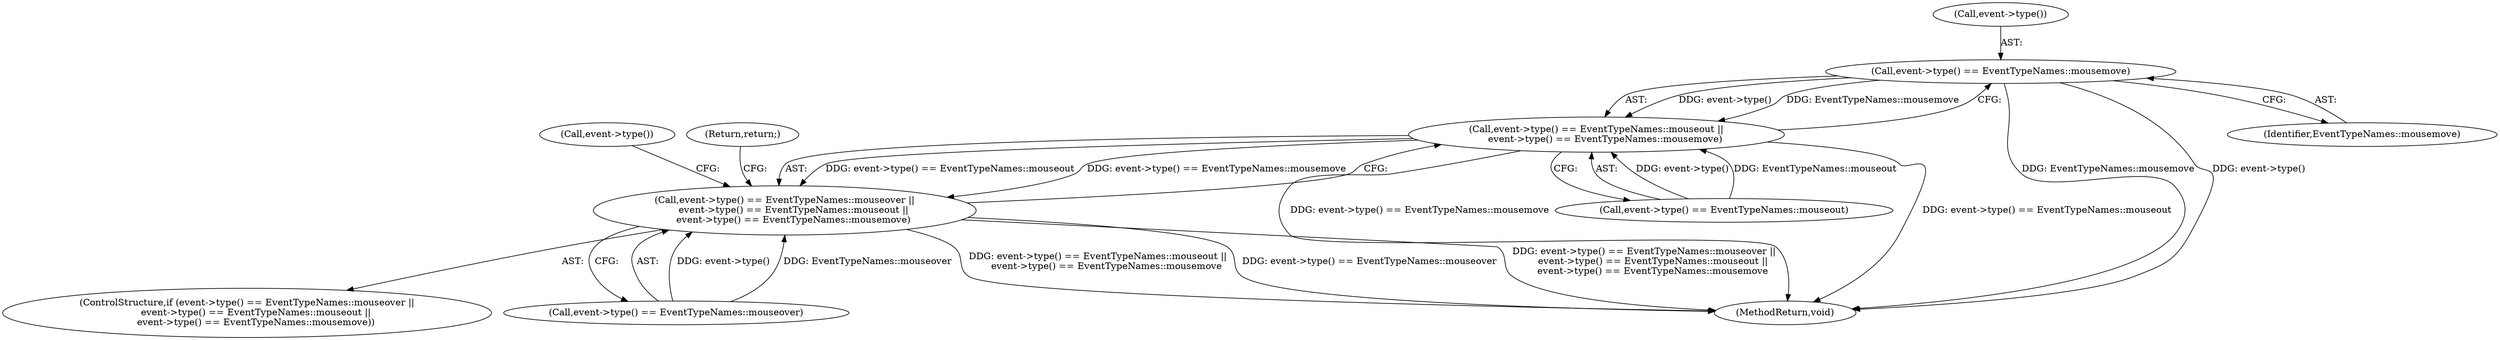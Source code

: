 digraph "1_Chrome_74fce5949bdf05a92c2bc0bd98e6e3e977c55376_0@del" {
"1000130" [label="(Call,event->type() == EventTypeNames::mousemove)"];
"1000126" [label="(Call,event->type() == EventTypeNames::mouseout ||\n      event->type() == EventTypeNames::mousemove)"];
"1000122" [label="(Call,event->type() == EventTypeNames::mouseover ||\n      event->type() == EventTypeNames::mouseout ||\n      event->type() == EventTypeNames::mousemove)"];
"1000127" [label="(Call,event->type() == EventTypeNames::mouseout)"];
"1000121" [label="(ControlStructure,if (event->type() == EventTypeNames::mouseover ||\n      event->type() == EventTypeNames::mouseout ||\n      event->type() == EventTypeNames::mousemove))"];
"1000156" [label="(MethodReturn,void)"];
"1000136" [label="(Call,event->type())"];
"1000132" [label="(Identifier,EventTypeNames::mousemove)"];
"1000123" [label="(Call,event->type() == EventTypeNames::mouseover)"];
"1000131" [label="(Call,event->type())"];
"1000126" [label="(Call,event->type() == EventTypeNames::mouseout ||\n      event->type() == EventTypeNames::mousemove)"];
"1000133" [label="(Return,return;)"];
"1000122" [label="(Call,event->type() == EventTypeNames::mouseover ||\n      event->type() == EventTypeNames::mouseout ||\n      event->type() == EventTypeNames::mousemove)"];
"1000130" [label="(Call,event->type() == EventTypeNames::mousemove)"];
"1000130" -> "1000126"  [label="AST: "];
"1000130" -> "1000132"  [label="CFG: "];
"1000131" -> "1000130"  [label="AST: "];
"1000132" -> "1000130"  [label="AST: "];
"1000126" -> "1000130"  [label="CFG: "];
"1000130" -> "1000156"  [label="DDG: EventTypeNames::mousemove"];
"1000130" -> "1000156"  [label="DDG: event->type()"];
"1000130" -> "1000126"  [label="DDG: event->type()"];
"1000130" -> "1000126"  [label="DDG: EventTypeNames::mousemove"];
"1000126" -> "1000122"  [label="AST: "];
"1000126" -> "1000127"  [label="CFG: "];
"1000127" -> "1000126"  [label="AST: "];
"1000122" -> "1000126"  [label="CFG: "];
"1000126" -> "1000156"  [label="DDG: event->type() == EventTypeNames::mousemove"];
"1000126" -> "1000156"  [label="DDG: event->type() == EventTypeNames::mouseout"];
"1000126" -> "1000122"  [label="DDG: event->type() == EventTypeNames::mouseout"];
"1000126" -> "1000122"  [label="DDG: event->type() == EventTypeNames::mousemove"];
"1000127" -> "1000126"  [label="DDG: event->type()"];
"1000127" -> "1000126"  [label="DDG: EventTypeNames::mouseout"];
"1000122" -> "1000121"  [label="AST: "];
"1000122" -> "1000123"  [label="CFG: "];
"1000123" -> "1000122"  [label="AST: "];
"1000133" -> "1000122"  [label="CFG: "];
"1000136" -> "1000122"  [label="CFG: "];
"1000122" -> "1000156"  [label="DDG: event->type() == EventTypeNames::mouseout ||\n      event->type() == EventTypeNames::mousemove"];
"1000122" -> "1000156"  [label="DDG: event->type() == EventTypeNames::mouseover"];
"1000122" -> "1000156"  [label="DDG: event->type() == EventTypeNames::mouseover ||\n      event->type() == EventTypeNames::mouseout ||\n      event->type() == EventTypeNames::mousemove"];
"1000123" -> "1000122"  [label="DDG: event->type()"];
"1000123" -> "1000122"  [label="DDG: EventTypeNames::mouseover"];
}
